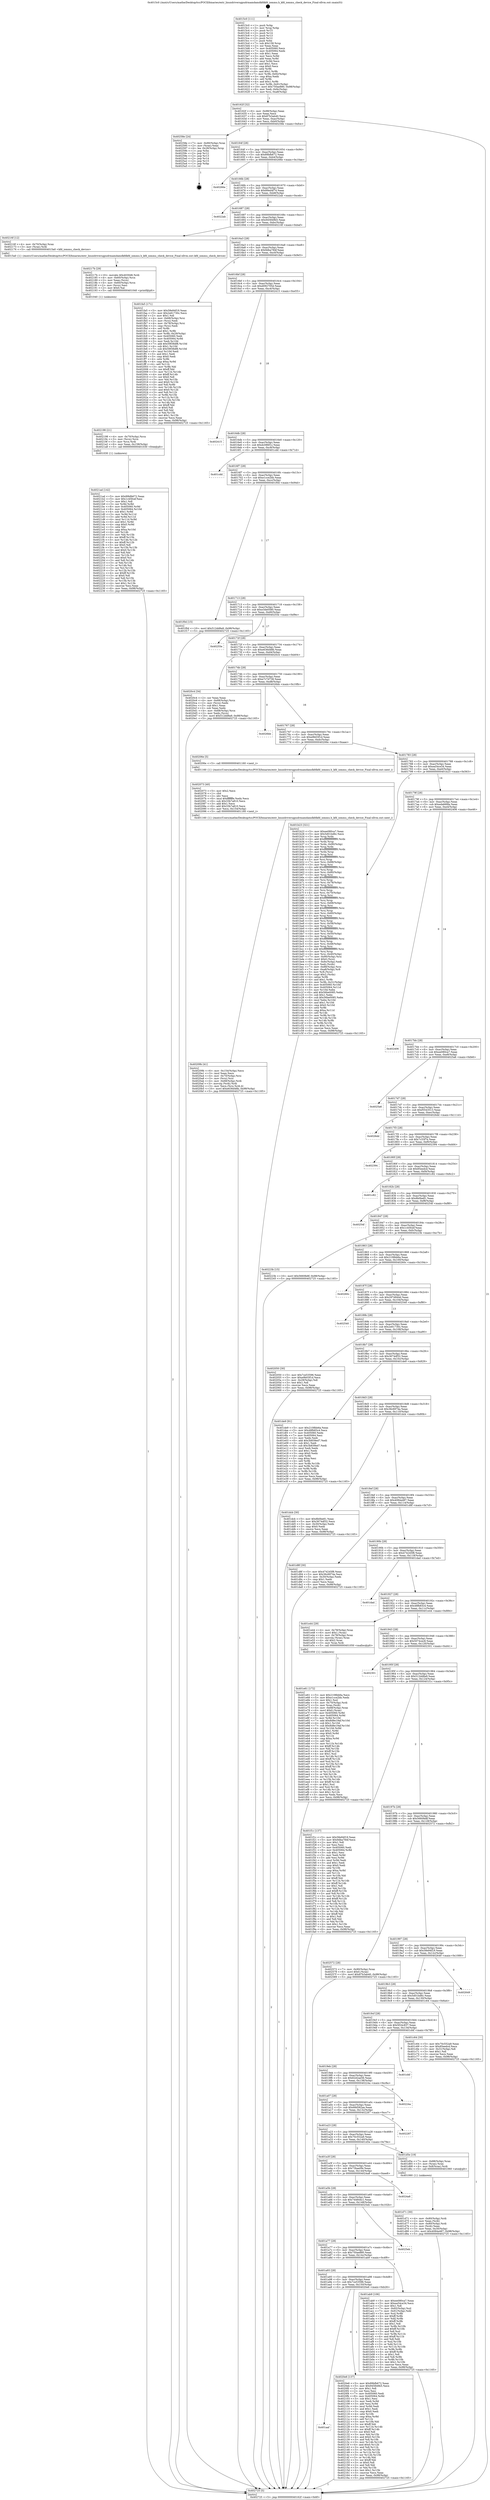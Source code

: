 digraph "0x4015c0" {
  label = "0x4015c0 (/mnt/c/Users/mathe/Desktop/tcc/POCII/binaries/extr_linuxdriversgpudrmamdamdkfdkfd_iommu.h_kfd_iommu_check_device_Final-ollvm.out::main(0))"
  labelloc = "t"
  node[shape=record]

  Entry [label="",width=0.3,height=0.3,shape=circle,fillcolor=black,style=filled]
  "0x40162f" [label="{
     0x40162f [32]\l
     | [instrs]\l
     &nbsp;&nbsp;0x40162f \<+6\>: mov -0x98(%rbp),%eax\l
     &nbsp;&nbsp;0x401635 \<+2\>: mov %eax,%ecx\l
     &nbsp;&nbsp;0x401637 \<+6\>: sub $0x87b3ab40,%ecx\l
     &nbsp;&nbsp;0x40163d \<+6\>: mov %eax,-0xac(%rbp)\l
     &nbsp;&nbsp;0x401643 \<+6\>: mov %ecx,-0xb0(%rbp)\l
     &nbsp;&nbsp;0x401649 \<+6\>: je 000000000040258e \<main+0xfce\>\l
  }"]
  "0x40258e" [label="{
     0x40258e [24]\l
     | [instrs]\l
     &nbsp;&nbsp;0x40258e \<+7\>: mov -0x90(%rbp),%rax\l
     &nbsp;&nbsp;0x402595 \<+2\>: mov (%rax),%eax\l
     &nbsp;&nbsp;0x402597 \<+4\>: lea -0x28(%rbp),%rsp\l
     &nbsp;&nbsp;0x40259b \<+1\>: pop %rbx\l
     &nbsp;&nbsp;0x40259c \<+2\>: pop %r12\l
     &nbsp;&nbsp;0x40259e \<+2\>: pop %r13\l
     &nbsp;&nbsp;0x4025a0 \<+2\>: pop %r14\l
     &nbsp;&nbsp;0x4025a2 \<+2\>: pop %r15\l
     &nbsp;&nbsp;0x4025a4 \<+1\>: pop %rbp\l
     &nbsp;&nbsp;0x4025a5 \<+1\>: ret\l
  }"]
  "0x40164f" [label="{
     0x40164f [28]\l
     | [instrs]\l
     &nbsp;&nbsp;0x40164f \<+5\>: jmp 0000000000401654 \<main+0x94\>\l
     &nbsp;&nbsp;0x401654 \<+6\>: mov -0xac(%rbp),%eax\l
     &nbsp;&nbsp;0x40165a \<+5\>: sub $0x89bfb672,%eax\l
     &nbsp;&nbsp;0x40165f \<+6\>: mov %eax,-0xb4(%rbp)\l
     &nbsp;&nbsp;0x401665 \<+6\>: je 000000000040266e \<main+0x10ae\>\l
  }"]
  Exit [label="",width=0.3,height=0.3,shape=circle,fillcolor=black,style=filled,peripheries=2]
  "0x40266e" [label="{
     0x40266e\l
  }", style=dashed]
  "0x40166b" [label="{
     0x40166b [28]\l
     | [instrs]\l
     &nbsp;&nbsp;0x40166b \<+5\>: jmp 0000000000401670 \<main+0xb0\>\l
     &nbsp;&nbsp;0x401670 \<+6\>: mov -0xac(%rbp),%eax\l
     &nbsp;&nbsp;0x401676 \<+5\>: sub $0x89ed4f74,%eax\l
     &nbsp;&nbsp;0x40167b \<+6\>: mov %eax,-0xb8(%rbp)\l
     &nbsp;&nbsp;0x401681 \<+6\>: je 00000000004022ab \<main+0xceb\>\l
  }"]
  "0x4021ad" [label="{
     0x4021ad [142]\l
     | [instrs]\l
     &nbsp;&nbsp;0x4021ad \<+5\>: mov $0x89bfb672,%eax\l
     &nbsp;&nbsp;0x4021b2 \<+5\>: mov $0x1c45fcef,%esi\l
     &nbsp;&nbsp;0x4021b7 \<+2\>: mov $0x1,%dl\l
     &nbsp;&nbsp;0x4021b9 \<+3\>: xor %r8d,%r8d\l
     &nbsp;&nbsp;0x4021bc \<+8\>: mov 0x405060,%r9d\l
     &nbsp;&nbsp;0x4021c4 \<+8\>: mov 0x405064,%r10d\l
     &nbsp;&nbsp;0x4021cc \<+4\>: sub $0x1,%r8d\l
     &nbsp;&nbsp;0x4021d0 \<+3\>: mov %r9d,%r11d\l
     &nbsp;&nbsp;0x4021d3 \<+3\>: add %r8d,%r11d\l
     &nbsp;&nbsp;0x4021d6 \<+4\>: imul %r11d,%r9d\l
     &nbsp;&nbsp;0x4021da \<+4\>: and $0x1,%r9d\l
     &nbsp;&nbsp;0x4021de \<+4\>: cmp $0x0,%r9d\l
     &nbsp;&nbsp;0x4021e2 \<+3\>: sete %bl\l
     &nbsp;&nbsp;0x4021e5 \<+4\>: cmp $0xa,%r10d\l
     &nbsp;&nbsp;0x4021e9 \<+4\>: setl %r14b\l
     &nbsp;&nbsp;0x4021ed \<+3\>: mov %bl,%r15b\l
     &nbsp;&nbsp;0x4021f0 \<+4\>: xor $0xff,%r15b\l
     &nbsp;&nbsp;0x4021f4 \<+3\>: mov %r14b,%r12b\l
     &nbsp;&nbsp;0x4021f7 \<+4\>: xor $0xff,%r12b\l
     &nbsp;&nbsp;0x4021fb \<+3\>: xor $0x0,%dl\l
     &nbsp;&nbsp;0x4021fe \<+3\>: mov %r15b,%r13b\l
     &nbsp;&nbsp;0x402201 \<+4\>: and $0x0,%r13b\l
     &nbsp;&nbsp;0x402205 \<+2\>: and %dl,%bl\l
     &nbsp;&nbsp;0x402207 \<+3\>: mov %r12b,%cl\l
     &nbsp;&nbsp;0x40220a \<+3\>: and $0x0,%cl\l
     &nbsp;&nbsp;0x40220d \<+3\>: and %dl,%r14b\l
     &nbsp;&nbsp;0x402210 \<+3\>: or %bl,%r13b\l
     &nbsp;&nbsp;0x402213 \<+3\>: or %r14b,%cl\l
     &nbsp;&nbsp;0x402216 \<+3\>: xor %cl,%r13b\l
     &nbsp;&nbsp;0x402219 \<+3\>: or %r12b,%r15b\l
     &nbsp;&nbsp;0x40221c \<+4\>: xor $0xff,%r15b\l
     &nbsp;&nbsp;0x402220 \<+3\>: or $0x0,%dl\l
     &nbsp;&nbsp;0x402223 \<+3\>: and %dl,%r15b\l
     &nbsp;&nbsp;0x402226 \<+3\>: or %r15b,%r13b\l
     &nbsp;&nbsp;0x402229 \<+4\>: test $0x1,%r13b\l
     &nbsp;&nbsp;0x40222d \<+3\>: cmovne %esi,%eax\l
     &nbsp;&nbsp;0x402230 \<+6\>: mov %eax,-0x98(%rbp)\l
     &nbsp;&nbsp;0x402236 \<+5\>: jmp 0000000000402725 \<main+0x1165\>\l
  }"]
  "0x4022ab" [label="{
     0x4022ab\l
  }", style=dashed]
  "0x401687" [label="{
     0x401687 [28]\l
     | [instrs]\l
     &nbsp;&nbsp;0x401687 \<+5\>: jmp 000000000040168c \<main+0xcc\>\l
     &nbsp;&nbsp;0x40168c \<+6\>: mov -0xac(%rbp),%eax\l
     &nbsp;&nbsp;0x401692 \<+5\>: sub $0x945849b5,%eax\l
     &nbsp;&nbsp;0x401697 \<+6\>: mov %eax,-0xbc(%rbp)\l
     &nbsp;&nbsp;0x40169d \<+6\>: je 000000000040216f \<main+0xbaf\>\l
  }"]
  "0x402198" [label="{
     0x402198 [21]\l
     | [instrs]\l
     &nbsp;&nbsp;0x402198 \<+4\>: mov -0x70(%rbp),%rcx\l
     &nbsp;&nbsp;0x40219c \<+3\>: mov (%rcx),%rcx\l
     &nbsp;&nbsp;0x40219f \<+3\>: mov %rcx,%rdi\l
     &nbsp;&nbsp;0x4021a2 \<+6\>: mov %eax,-0x158(%rbp)\l
     &nbsp;&nbsp;0x4021a8 \<+5\>: call 0000000000401030 \<free@plt\>\l
     | [calls]\l
     &nbsp;&nbsp;0x401030 \{1\} (unknown)\l
  }"]
  "0x40216f" [label="{
     0x40216f [12]\l
     | [instrs]\l
     &nbsp;&nbsp;0x40216f \<+4\>: mov -0x70(%rbp),%rax\l
     &nbsp;&nbsp;0x402173 \<+3\>: mov (%rax),%rdi\l
     &nbsp;&nbsp;0x402176 \<+5\>: call 00000000004015a0 \<kfd_iommu_check_device\>\l
     | [calls]\l
     &nbsp;&nbsp;0x4015a0 \{1\} (/mnt/c/Users/mathe/Desktop/tcc/POCII/binaries/extr_linuxdriversgpudrmamdamdkfdkfd_iommu.h_kfd_iommu_check_device_Final-ollvm.out::kfd_iommu_check_device)\l
  }"]
  "0x4016a3" [label="{
     0x4016a3 [28]\l
     | [instrs]\l
     &nbsp;&nbsp;0x4016a3 \<+5\>: jmp 00000000004016a8 \<main+0xe8\>\l
     &nbsp;&nbsp;0x4016a8 \<+6\>: mov -0xac(%rbp),%eax\l
     &nbsp;&nbsp;0x4016ae \<+5\>: sub $0x9dba784f,%eax\l
     &nbsp;&nbsp;0x4016b3 \<+6\>: mov %eax,-0xc0(%rbp)\l
     &nbsp;&nbsp;0x4016b9 \<+6\>: je 0000000000401fa5 \<main+0x9e5\>\l
  }"]
  "0x40217b" [label="{
     0x40217b [29]\l
     | [instrs]\l
     &nbsp;&nbsp;0x40217b \<+10\>: movabs $0x4030d6,%rdi\l
     &nbsp;&nbsp;0x402185 \<+4\>: mov -0x60(%rbp),%rcx\l
     &nbsp;&nbsp;0x402189 \<+2\>: mov %eax,(%rcx)\l
     &nbsp;&nbsp;0x40218b \<+4\>: mov -0x60(%rbp),%rcx\l
     &nbsp;&nbsp;0x40218f \<+2\>: mov (%rcx),%esi\l
     &nbsp;&nbsp;0x402191 \<+2\>: mov $0x0,%al\l
     &nbsp;&nbsp;0x402193 \<+5\>: call 0000000000401040 \<printf@plt\>\l
     | [calls]\l
     &nbsp;&nbsp;0x401040 \{1\} (unknown)\l
  }"]
  "0x401fa5" [label="{
     0x401fa5 [171]\l
     | [instrs]\l
     &nbsp;&nbsp;0x401fa5 \<+5\>: mov $0x58e94f19,%eax\l
     &nbsp;&nbsp;0x401faa \<+5\>: mov $0x2e61730c,%ecx\l
     &nbsp;&nbsp;0x401faf \<+2\>: mov $0x1,%dl\l
     &nbsp;&nbsp;0x401fb1 \<+4\>: mov -0x68(%rbp),%rsi\l
     &nbsp;&nbsp;0x401fb5 \<+2\>: mov (%rsi),%edi\l
     &nbsp;&nbsp;0x401fb7 \<+4\>: mov -0x78(%rbp),%rsi\l
     &nbsp;&nbsp;0x401fbb \<+2\>: cmp (%rsi),%edi\l
     &nbsp;&nbsp;0x401fbd \<+4\>: setl %r8b\l
     &nbsp;&nbsp;0x401fc1 \<+4\>: and $0x1,%r8b\l
     &nbsp;&nbsp;0x401fc5 \<+4\>: mov %r8b,-0x29(%rbp)\l
     &nbsp;&nbsp;0x401fc9 \<+7\>: mov 0x405060,%edi\l
     &nbsp;&nbsp;0x401fd0 \<+8\>: mov 0x405064,%r9d\l
     &nbsp;&nbsp;0x401fd8 \<+3\>: mov %edi,%r10d\l
     &nbsp;&nbsp;0x401fdb \<+7\>: add $0x59f38df8,%r10d\l
     &nbsp;&nbsp;0x401fe2 \<+4\>: sub $0x1,%r10d\l
     &nbsp;&nbsp;0x401fe6 \<+7\>: sub $0x59f38df8,%r10d\l
     &nbsp;&nbsp;0x401fed \<+4\>: imul %r10d,%edi\l
     &nbsp;&nbsp;0x401ff1 \<+3\>: and $0x1,%edi\l
     &nbsp;&nbsp;0x401ff4 \<+3\>: cmp $0x0,%edi\l
     &nbsp;&nbsp;0x401ff7 \<+4\>: sete %r8b\l
     &nbsp;&nbsp;0x401ffb \<+4\>: cmp $0xa,%r9d\l
     &nbsp;&nbsp;0x401fff \<+4\>: setl %r11b\l
     &nbsp;&nbsp;0x402003 \<+3\>: mov %r8b,%bl\l
     &nbsp;&nbsp;0x402006 \<+3\>: xor $0xff,%bl\l
     &nbsp;&nbsp;0x402009 \<+3\>: mov %r11b,%r14b\l
     &nbsp;&nbsp;0x40200c \<+4\>: xor $0xff,%r14b\l
     &nbsp;&nbsp;0x402010 \<+3\>: xor $0x0,%dl\l
     &nbsp;&nbsp;0x402013 \<+3\>: mov %bl,%r15b\l
     &nbsp;&nbsp;0x402016 \<+4\>: and $0x0,%r15b\l
     &nbsp;&nbsp;0x40201a \<+3\>: and %dl,%r8b\l
     &nbsp;&nbsp;0x40201d \<+3\>: mov %r14b,%r12b\l
     &nbsp;&nbsp;0x402020 \<+4\>: and $0x0,%r12b\l
     &nbsp;&nbsp;0x402024 \<+3\>: and %dl,%r11b\l
     &nbsp;&nbsp;0x402027 \<+3\>: or %r8b,%r15b\l
     &nbsp;&nbsp;0x40202a \<+3\>: or %r11b,%r12b\l
     &nbsp;&nbsp;0x40202d \<+3\>: xor %r12b,%r15b\l
     &nbsp;&nbsp;0x402030 \<+3\>: or %r14b,%bl\l
     &nbsp;&nbsp;0x402033 \<+3\>: xor $0xff,%bl\l
     &nbsp;&nbsp;0x402036 \<+3\>: or $0x0,%dl\l
     &nbsp;&nbsp;0x402039 \<+2\>: and %dl,%bl\l
     &nbsp;&nbsp;0x40203b \<+3\>: or %bl,%r15b\l
     &nbsp;&nbsp;0x40203e \<+4\>: test $0x1,%r15b\l
     &nbsp;&nbsp;0x402042 \<+3\>: cmovne %ecx,%eax\l
     &nbsp;&nbsp;0x402045 \<+6\>: mov %eax,-0x98(%rbp)\l
     &nbsp;&nbsp;0x40204b \<+5\>: jmp 0000000000402725 \<main+0x1165\>\l
  }"]
  "0x4016bf" [label="{
     0x4016bf [28]\l
     | [instrs]\l
     &nbsp;&nbsp;0x4016bf \<+5\>: jmp 00000000004016c4 \<main+0x104\>\l
     &nbsp;&nbsp;0x4016c4 \<+6\>: mov -0xac(%rbp),%eax\l
     &nbsp;&nbsp;0x4016ca \<+5\>: sub $0xd092705d,%eax\l
     &nbsp;&nbsp;0x4016cf \<+6\>: mov %eax,-0xc4(%rbp)\l
     &nbsp;&nbsp;0x4016d5 \<+6\>: je 0000000000402415 \<main+0xe55\>\l
  }"]
  "0x401aaf" [label="{
     0x401aaf\l
  }", style=dashed]
  "0x402415" [label="{
     0x402415\l
  }", style=dashed]
  "0x4016db" [label="{
     0x4016db [28]\l
     | [instrs]\l
     &nbsp;&nbsp;0x4016db \<+5\>: jmp 00000000004016e0 \<main+0x120\>\l
     &nbsp;&nbsp;0x4016e0 \<+6\>: mov -0xac(%rbp),%eax\l
     &nbsp;&nbsp;0x4016e6 \<+5\>: sub $0xdc086f1c,%eax\l
     &nbsp;&nbsp;0x4016eb \<+6\>: mov %eax,-0xc8(%rbp)\l
     &nbsp;&nbsp;0x4016f1 \<+6\>: je 0000000000401cdd \<main+0x71d\>\l
  }"]
  "0x4020e6" [label="{
     0x4020e6 [137]\l
     | [instrs]\l
     &nbsp;&nbsp;0x4020e6 \<+5\>: mov $0x89bfb672,%eax\l
     &nbsp;&nbsp;0x4020eb \<+5\>: mov $0x945849b5,%ecx\l
     &nbsp;&nbsp;0x4020f0 \<+2\>: mov $0x1,%dl\l
     &nbsp;&nbsp;0x4020f2 \<+2\>: xor %esi,%esi\l
     &nbsp;&nbsp;0x4020f4 \<+7\>: mov 0x405060,%edi\l
     &nbsp;&nbsp;0x4020fb \<+8\>: mov 0x405064,%r8d\l
     &nbsp;&nbsp;0x402103 \<+3\>: sub $0x1,%esi\l
     &nbsp;&nbsp;0x402106 \<+3\>: mov %edi,%r9d\l
     &nbsp;&nbsp;0x402109 \<+3\>: add %esi,%r9d\l
     &nbsp;&nbsp;0x40210c \<+4\>: imul %r9d,%edi\l
     &nbsp;&nbsp;0x402110 \<+3\>: and $0x1,%edi\l
     &nbsp;&nbsp;0x402113 \<+3\>: cmp $0x0,%edi\l
     &nbsp;&nbsp;0x402116 \<+4\>: sete %r10b\l
     &nbsp;&nbsp;0x40211a \<+4\>: cmp $0xa,%r8d\l
     &nbsp;&nbsp;0x40211e \<+4\>: setl %r11b\l
     &nbsp;&nbsp;0x402122 \<+3\>: mov %r10b,%bl\l
     &nbsp;&nbsp;0x402125 \<+3\>: xor $0xff,%bl\l
     &nbsp;&nbsp;0x402128 \<+3\>: mov %r11b,%r14b\l
     &nbsp;&nbsp;0x40212b \<+4\>: xor $0xff,%r14b\l
     &nbsp;&nbsp;0x40212f \<+3\>: xor $0x0,%dl\l
     &nbsp;&nbsp;0x402132 \<+3\>: mov %bl,%r15b\l
     &nbsp;&nbsp;0x402135 \<+4\>: and $0x0,%r15b\l
     &nbsp;&nbsp;0x402139 \<+3\>: and %dl,%r10b\l
     &nbsp;&nbsp;0x40213c \<+3\>: mov %r14b,%r12b\l
     &nbsp;&nbsp;0x40213f \<+4\>: and $0x0,%r12b\l
     &nbsp;&nbsp;0x402143 \<+3\>: and %dl,%r11b\l
     &nbsp;&nbsp;0x402146 \<+3\>: or %r10b,%r15b\l
     &nbsp;&nbsp;0x402149 \<+3\>: or %r11b,%r12b\l
     &nbsp;&nbsp;0x40214c \<+3\>: xor %r12b,%r15b\l
     &nbsp;&nbsp;0x40214f \<+3\>: or %r14b,%bl\l
     &nbsp;&nbsp;0x402152 \<+3\>: xor $0xff,%bl\l
     &nbsp;&nbsp;0x402155 \<+3\>: or $0x0,%dl\l
     &nbsp;&nbsp;0x402158 \<+2\>: and %dl,%bl\l
     &nbsp;&nbsp;0x40215a \<+3\>: or %bl,%r15b\l
     &nbsp;&nbsp;0x40215d \<+4\>: test $0x1,%r15b\l
     &nbsp;&nbsp;0x402161 \<+3\>: cmovne %ecx,%eax\l
     &nbsp;&nbsp;0x402164 \<+6\>: mov %eax,-0x98(%rbp)\l
     &nbsp;&nbsp;0x40216a \<+5\>: jmp 0000000000402725 \<main+0x1165\>\l
  }"]
  "0x401cdd" [label="{
     0x401cdd\l
  }", style=dashed]
  "0x4016f7" [label="{
     0x4016f7 [28]\l
     | [instrs]\l
     &nbsp;&nbsp;0x4016f7 \<+5\>: jmp 00000000004016fc \<main+0x13c\>\l
     &nbsp;&nbsp;0x4016fc \<+6\>: mov -0xac(%rbp),%eax\l
     &nbsp;&nbsp;0x401702 \<+5\>: sub $0xe1cce2bb,%eax\l
     &nbsp;&nbsp;0x401707 \<+6\>: mov %eax,-0xcc(%rbp)\l
     &nbsp;&nbsp;0x40170d \<+6\>: je 0000000000401f0d \<main+0x94d\>\l
  }"]
  "0x40209b" [label="{
     0x40209b [41]\l
     | [instrs]\l
     &nbsp;&nbsp;0x40209b \<+6\>: mov -0x154(%rbp),%ecx\l
     &nbsp;&nbsp;0x4020a1 \<+3\>: imul %eax,%ecx\l
     &nbsp;&nbsp;0x4020a4 \<+4\>: mov -0x70(%rbp),%rsi\l
     &nbsp;&nbsp;0x4020a8 \<+3\>: mov (%rsi),%rsi\l
     &nbsp;&nbsp;0x4020ab \<+4\>: mov -0x68(%rbp),%rdi\l
     &nbsp;&nbsp;0x4020af \<+3\>: movslq (%rdi),%rdi\l
     &nbsp;&nbsp;0x4020b2 \<+3\>: mov %ecx,(%rsi,%rdi,4)\l
     &nbsp;&nbsp;0x4020b5 \<+10\>: movl $0xe636d48b,-0x98(%rbp)\l
     &nbsp;&nbsp;0x4020bf \<+5\>: jmp 0000000000402725 \<main+0x1165\>\l
  }"]
  "0x401f0d" [label="{
     0x401f0d [15]\l
     | [instrs]\l
     &nbsp;&nbsp;0x401f0d \<+10\>: movl $0x512dd8a9,-0x98(%rbp)\l
     &nbsp;&nbsp;0x401f17 \<+5\>: jmp 0000000000402725 \<main+0x1165\>\l
  }"]
  "0x401713" [label="{
     0x401713 [28]\l
     | [instrs]\l
     &nbsp;&nbsp;0x401713 \<+5\>: jmp 0000000000401718 \<main+0x158\>\l
     &nbsp;&nbsp;0x401718 \<+6\>: mov -0xac(%rbp),%eax\l
     &nbsp;&nbsp;0x40171e \<+5\>: sub $0xe3de0580,%eax\l
     &nbsp;&nbsp;0x401723 \<+6\>: mov %eax,-0xd0(%rbp)\l
     &nbsp;&nbsp;0x401729 \<+6\>: je 000000000040255e \<main+0xf9e\>\l
  }"]
  "0x402073" [label="{
     0x402073 [40]\l
     | [instrs]\l
     &nbsp;&nbsp;0x402073 \<+5\>: mov $0x2,%ecx\l
     &nbsp;&nbsp;0x402078 \<+1\>: cltd\l
     &nbsp;&nbsp;0x402079 \<+2\>: idiv %ecx\l
     &nbsp;&nbsp;0x40207b \<+6\>: imul $0xfffffffe,%edx,%ecx\l
     &nbsp;&nbsp;0x402081 \<+6\>: sub $0x33b7a810,%ecx\l
     &nbsp;&nbsp;0x402087 \<+3\>: add $0x1,%ecx\l
     &nbsp;&nbsp;0x40208a \<+6\>: add $0x33b7a810,%ecx\l
     &nbsp;&nbsp;0x402090 \<+6\>: mov %ecx,-0x154(%rbp)\l
     &nbsp;&nbsp;0x402096 \<+5\>: call 0000000000401160 \<next_i\>\l
     | [calls]\l
     &nbsp;&nbsp;0x401160 \{1\} (/mnt/c/Users/mathe/Desktop/tcc/POCII/binaries/extr_linuxdriversgpudrmamdamdkfdkfd_iommu.h_kfd_iommu_check_device_Final-ollvm.out::next_i)\l
  }"]
  "0x40255e" [label="{
     0x40255e\l
  }", style=dashed]
  "0x40172f" [label="{
     0x40172f [28]\l
     | [instrs]\l
     &nbsp;&nbsp;0x40172f \<+5\>: jmp 0000000000401734 \<main+0x174\>\l
     &nbsp;&nbsp;0x401734 \<+6\>: mov -0xac(%rbp),%eax\l
     &nbsp;&nbsp;0x40173a \<+5\>: sub $0xe636d48b,%eax\l
     &nbsp;&nbsp;0x40173f \<+6\>: mov %eax,-0xd4(%rbp)\l
     &nbsp;&nbsp;0x401745 \<+6\>: je 00000000004020c4 \<main+0xb04\>\l
  }"]
  "0x401e61" [label="{
     0x401e61 [172]\l
     | [instrs]\l
     &nbsp;&nbsp;0x401e61 \<+5\>: mov $0x2108bb6a,%ecx\l
     &nbsp;&nbsp;0x401e66 \<+5\>: mov $0xe1cce2bb,%edx\l
     &nbsp;&nbsp;0x401e6b \<+3\>: mov $0x1,%sil\l
     &nbsp;&nbsp;0x401e6e \<+4\>: mov -0x70(%rbp),%rdi\l
     &nbsp;&nbsp;0x401e72 \<+3\>: mov %rax,(%rdi)\l
     &nbsp;&nbsp;0x401e75 \<+4\>: mov -0x68(%rbp),%rax\l
     &nbsp;&nbsp;0x401e79 \<+6\>: movl $0x0,(%rax)\l
     &nbsp;&nbsp;0x401e7f \<+8\>: mov 0x405060,%r8d\l
     &nbsp;&nbsp;0x401e87 \<+8\>: mov 0x405064,%r9d\l
     &nbsp;&nbsp;0x401e8f \<+3\>: mov %r8d,%r10d\l
     &nbsp;&nbsp;0x401e92 \<+7\>: add $0x8d8e19af,%r10d\l
     &nbsp;&nbsp;0x401e99 \<+4\>: sub $0x1,%r10d\l
     &nbsp;&nbsp;0x401e9d \<+7\>: sub $0x8d8e19af,%r10d\l
     &nbsp;&nbsp;0x401ea4 \<+4\>: imul %r10d,%r8d\l
     &nbsp;&nbsp;0x401ea8 \<+4\>: and $0x1,%r8d\l
     &nbsp;&nbsp;0x401eac \<+4\>: cmp $0x0,%r8d\l
     &nbsp;&nbsp;0x401eb0 \<+4\>: sete %r11b\l
     &nbsp;&nbsp;0x401eb4 \<+4\>: cmp $0xa,%r9d\l
     &nbsp;&nbsp;0x401eb8 \<+3\>: setl %bl\l
     &nbsp;&nbsp;0x401ebb \<+3\>: mov %r11b,%r14b\l
     &nbsp;&nbsp;0x401ebe \<+4\>: xor $0xff,%r14b\l
     &nbsp;&nbsp;0x401ec2 \<+3\>: mov %bl,%r15b\l
     &nbsp;&nbsp;0x401ec5 \<+4\>: xor $0xff,%r15b\l
     &nbsp;&nbsp;0x401ec9 \<+4\>: xor $0x1,%sil\l
     &nbsp;&nbsp;0x401ecd \<+3\>: mov %r14b,%r12b\l
     &nbsp;&nbsp;0x401ed0 \<+4\>: and $0xff,%r12b\l
     &nbsp;&nbsp;0x401ed4 \<+3\>: and %sil,%r11b\l
     &nbsp;&nbsp;0x401ed7 \<+3\>: mov %r15b,%r13b\l
     &nbsp;&nbsp;0x401eda \<+4\>: and $0xff,%r13b\l
     &nbsp;&nbsp;0x401ede \<+3\>: and %sil,%bl\l
     &nbsp;&nbsp;0x401ee1 \<+3\>: or %r11b,%r12b\l
     &nbsp;&nbsp;0x401ee4 \<+3\>: or %bl,%r13b\l
     &nbsp;&nbsp;0x401ee7 \<+3\>: xor %r13b,%r12b\l
     &nbsp;&nbsp;0x401eea \<+3\>: or %r15b,%r14b\l
     &nbsp;&nbsp;0x401eed \<+4\>: xor $0xff,%r14b\l
     &nbsp;&nbsp;0x401ef1 \<+4\>: or $0x1,%sil\l
     &nbsp;&nbsp;0x401ef5 \<+3\>: and %sil,%r14b\l
     &nbsp;&nbsp;0x401ef8 \<+3\>: or %r14b,%r12b\l
     &nbsp;&nbsp;0x401efb \<+4\>: test $0x1,%r12b\l
     &nbsp;&nbsp;0x401eff \<+3\>: cmovne %edx,%ecx\l
     &nbsp;&nbsp;0x401f02 \<+6\>: mov %ecx,-0x98(%rbp)\l
     &nbsp;&nbsp;0x401f08 \<+5\>: jmp 0000000000402725 \<main+0x1165\>\l
  }"]
  "0x4020c4" [label="{
     0x4020c4 [34]\l
     | [instrs]\l
     &nbsp;&nbsp;0x4020c4 \<+2\>: xor %eax,%eax\l
     &nbsp;&nbsp;0x4020c6 \<+4\>: mov -0x68(%rbp),%rcx\l
     &nbsp;&nbsp;0x4020ca \<+2\>: mov (%rcx),%edx\l
     &nbsp;&nbsp;0x4020cc \<+3\>: sub $0x1,%eax\l
     &nbsp;&nbsp;0x4020cf \<+2\>: sub %eax,%edx\l
     &nbsp;&nbsp;0x4020d1 \<+4\>: mov -0x68(%rbp),%rcx\l
     &nbsp;&nbsp;0x4020d5 \<+2\>: mov %edx,(%rcx)\l
     &nbsp;&nbsp;0x4020d7 \<+10\>: movl $0x512dd8a9,-0x98(%rbp)\l
     &nbsp;&nbsp;0x4020e1 \<+5\>: jmp 0000000000402725 \<main+0x1165\>\l
  }"]
  "0x40174b" [label="{
     0x40174b [28]\l
     | [instrs]\l
     &nbsp;&nbsp;0x40174b \<+5\>: jmp 0000000000401750 \<main+0x190\>\l
     &nbsp;&nbsp;0x401750 \<+6\>: mov -0xac(%rbp),%eax\l
     &nbsp;&nbsp;0x401756 \<+5\>: sub $0xe7c7d738,%eax\l
     &nbsp;&nbsp;0x40175b \<+6\>: mov %eax,-0xd8(%rbp)\l
     &nbsp;&nbsp;0x401761 \<+6\>: je 00000000004026bb \<main+0x10fb\>\l
  }"]
  "0x401d71" [label="{
     0x401d71 [30]\l
     | [instrs]\l
     &nbsp;&nbsp;0x401d71 \<+4\>: mov -0x80(%rbp),%rdi\l
     &nbsp;&nbsp;0x401d75 \<+2\>: mov %eax,(%rdi)\l
     &nbsp;&nbsp;0x401d77 \<+4\>: mov -0x80(%rbp),%rdi\l
     &nbsp;&nbsp;0x401d7b \<+2\>: mov (%rdi),%eax\l
     &nbsp;&nbsp;0x401d7d \<+3\>: mov %eax,-0x30(%rbp)\l
     &nbsp;&nbsp;0x401d80 \<+10\>: movl $0x4084a487,-0x98(%rbp)\l
     &nbsp;&nbsp;0x401d8a \<+5\>: jmp 0000000000402725 \<main+0x1165\>\l
  }"]
  "0x4026bb" [label="{
     0x4026bb\l
  }", style=dashed]
  "0x401767" [label="{
     0x401767 [28]\l
     | [instrs]\l
     &nbsp;&nbsp;0x401767 \<+5\>: jmp 000000000040176c \<main+0x1ac\>\l
     &nbsp;&nbsp;0x40176c \<+6\>: mov -0xac(%rbp),%eax\l
     &nbsp;&nbsp;0x401772 \<+5\>: sub $0xe9b03f1d,%eax\l
     &nbsp;&nbsp;0x401777 \<+6\>: mov %eax,-0xdc(%rbp)\l
     &nbsp;&nbsp;0x40177d \<+6\>: je 000000000040206e \<main+0xaae\>\l
  }"]
  "0x4015c0" [label="{
     0x4015c0 [111]\l
     | [instrs]\l
     &nbsp;&nbsp;0x4015c0 \<+1\>: push %rbp\l
     &nbsp;&nbsp;0x4015c1 \<+3\>: mov %rsp,%rbp\l
     &nbsp;&nbsp;0x4015c4 \<+2\>: push %r15\l
     &nbsp;&nbsp;0x4015c6 \<+2\>: push %r14\l
     &nbsp;&nbsp;0x4015c8 \<+2\>: push %r13\l
     &nbsp;&nbsp;0x4015ca \<+2\>: push %r12\l
     &nbsp;&nbsp;0x4015cc \<+1\>: push %rbx\l
     &nbsp;&nbsp;0x4015cd \<+7\>: sub $0x158,%rsp\l
     &nbsp;&nbsp;0x4015d4 \<+2\>: xor %eax,%eax\l
     &nbsp;&nbsp;0x4015d6 \<+7\>: mov 0x405060,%ecx\l
     &nbsp;&nbsp;0x4015dd \<+7\>: mov 0x405064,%edx\l
     &nbsp;&nbsp;0x4015e4 \<+3\>: sub $0x1,%eax\l
     &nbsp;&nbsp;0x4015e7 \<+3\>: mov %ecx,%r8d\l
     &nbsp;&nbsp;0x4015ea \<+3\>: add %eax,%r8d\l
     &nbsp;&nbsp;0x4015ed \<+4\>: imul %r8d,%ecx\l
     &nbsp;&nbsp;0x4015f1 \<+3\>: and $0x1,%ecx\l
     &nbsp;&nbsp;0x4015f4 \<+3\>: cmp $0x0,%ecx\l
     &nbsp;&nbsp;0x4015f7 \<+4\>: sete %r9b\l
     &nbsp;&nbsp;0x4015fb \<+4\>: and $0x1,%r9b\l
     &nbsp;&nbsp;0x4015ff \<+7\>: mov %r9b,-0x92(%rbp)\l
     &nbsp;&nbsp;0x401606 \<+3\>: cmp $0xa,%edx\l
     &nbsp;&nbsp;0x401609 \<+4\>: setl %r9b\l
     &nbsp;&nbsp;0x40160d \<+4\>: and $0x1,%r9b\l
     &nbsp;&nbsp;0x401611 \<+7\>: mov %r9b,-0x91(%rbp)\l
     &nbsp;&nbsp;0x401618 \<+10\>: movl $0x750ae880,-0x98(%rbp)\l
     &nbsp;&nbsp;0x401622 \<+6\>: mov %edi,-0x9c(%rbp)\l
     &nbsp;&nbsp;0x401628 \<+7\>: mov %rsi,-0xa8(%rbp)\l
  }"]
  "0x40206e" [label="{
     0x40206e [5]\l
     | [instrs]\l
     &nbsp;&nbsp;0x40206e \<+5\>: call 0000000000401160 \<next_i\>\l
     | [calls]\l
     &nbsp;&nbsp;0x401160 \{1\} (/mnt/c/Users/mathe/Desktop/tcc/POCII/binaries/extr_linuxdriversgpudrmamdamdkfdkfd_iommu.h_kfd_iommu_check_device_Final-ollvm.out::next_i)\l
  }"]
  "0x401783" [label="{
     0x401783 [28]\l
     | [instrs]\l
     &nbsp;&nbsp;0x401783 \<+5\>: jmp 0000000000401788 \<main+0x1c8\>\l
     &nbsp;&nbsp;0x401788 \<+6\>: mov -0xac(%rbp),%eax\l
     &nbsp;&nbsp;0x40178e \<+5\>: sub $0xea54ce34,%eax\l
     &nbsp;&nbsp;0x401793 \<+6\>: mov %eax,-0xe0(%rbp)\l
     &nbsp;&nbsp;0x401799 \<+6\>: je 0000000000401b23 \<main+0x563\>\l
  }"]
  "0x402725" [label="{
     0x402725 [5]\l
     | [instrs]\l
     &nbsp;&nbsp;0x402725 \<+5\>: jmp 000000000040162f \<main+0x6f\>\l
  }"]
  "0x401b23" [label="{
     0x401b23 [321]\l
     | [instrs]\l
     &nbsp;&nbsp;0x401b23 \<+5\>: mov $0xee080ca7,%eax\l
     &nbsp;&nbsp;0x401b28 \<+5\>: mov $0x5d01bd6c,%ecx\l
     &nbsp;&nbsp;0x401b2d \<+3\>: mov %rsp,%rdx\l
     &nbsp;&nbsp;0x401b30 \<+4\>: add $0xfffffffffffffff0,%rdx\l
     &nbsp;&nbsp;0x401b34 \<+3\>: mov %rdx,%rsp\l
     &nbsp;&nbsp;0x401b37 \<+7\>: mov %rdx,-0x90(%rbp)\l
     &nbsp;&nbsp;0x401b3e \<+3\>: mov %rsp,%rdx\l
     &nbsp;&nbsp;0x401b41 \<+4\>: add $0xfffffffffffffff0,%rdx\l
     &nbsp;&nbsp;0x401b45 \<+3\>: mov %rdx,%rsp\l
     &nbsp;&nbsp;0x401b48 \<+3\>: mov %rsp,%rsi\l
     &nbsp;&nbsp;0x401b4b \<+4\>: add $0xfffffffffffffff0,%rsi\l
     &nbsp;&nbsp;0x401b4f \<+3\>: mov %rsi,%rsp\l
     &nbsp;&nbsp;0x401b52 \<+7\>: mov %rsi,-0x88(%rbp)\l
     &nbsp;&nbsp;0x401b59 \<+3\>: mov %rsp,%rsi\l
     &nbsp;&nbsp;0x401b5c \<+4\>: add $0xfffffffffffffff0,%rsi\l
     &nbsp;&nbsp;0x401b60 \<+3\>: mov %rsi,%rsp\l
     &nbsp;&nbsp;0x401b63 \<+4\>: mov %rsi,-0x80(%rbp)\l
     &nbsp;&nbsp;0x401b67 \<+3\>: mov %rsp,%rsi\l
     &nbsp;&nbsp;0x401b6a \<+4\>: add $0xfffffffffffffff0,%rsi\l
     &nbsp;&nbsp;0x401b6e \<+3\>: mov %rsi,%rsp\l
     &nbsp;&nbsp;0x401b71 \<+4\>: mov %rsi,-0x78(%rbp)\l
     &nbsp;&nbsp;0x401b75 \<+3\>: mov %rsp,%rsi\l
     &nbsp;&nbsp;0x401b78 \<+4\>: add $0xfffffffffffffff0,%rsi\l
     &nbsp;&nbsp;0x401b7c \<+3\>: mov %rsi,%rsp\l
     &nbsp;&nbsp;0x401b7f \<+4\>: mov %rsi,-0x70(%rbp)\l
     &nbsp;&nbsp;0x401b83 \<+3\>: mov %rsp,%rsi\l
     &nbsp;&nbsp;0x401b86 \<+4\>: add $0xfffffffffffffff0,%rsi\l
     &nbsp;&nbsp;0x401b8a \<+3\>: mov %rsi,%rsp\l
     &nbsp;&nbsp;0x401b8d \<+4\>: mov %rsi,-0x68(%rbp)\l
     &nbsp;&nbsp;0x401b91 \<+3\>: mov %rsp,%rsi\l
     &nbsp;&nbsp;0x401b94 \<+4\>: add $0xfffffffffffffff0,%rsi\l
     &nbsp;&nbsp;0x401b98 \<+3\>: mov %rsi,%rsp\l
     &nbsp;&nbsp;0x401b9b \<+4\>: mov %rsi,-0x60(%rbp)\l
     &nbsp;&nbsp;0x401b9f \<+3\>: mov %rsp,%rsi\l
     &nbsp;&nbsp;0x401ba2 \<+4\>: add $0xfffffffffffffff0,%rsi\l
     &nbsp;&nbsp;0x401ba6 \<+3\>: mov %rsi,%rsp\l
     &nbsp;&nbsp;0x401ba9 \<+4\>: mov %rsi,-0x58(%rbp)\l
     &nbsp;&nbsp;0x401bad \<+3\>: mov %rsp,%rsi\l
     &nbsp;&nbsp;0x401bb0 \<+4\>: add $0xfffffffffffffff0,%rsi\l
     &nbsp;&nbsp;0x401bb4 \<+3\>: mov %rsi,%rsp\l
     &nbsp;&nbsp;0x401bb7 \<+4\>: mov %rsi,-0x50(%rbp)\l
     &nbsp;&nbsp;0x401bbb \<+3\>: mov %rsp,%rsi\l
     &nbsp;&nbsp;0x401bbe \<+4\>: add $0xfffffffffffffff0,%rsi\l
     &nbsp;&nbsp;0x401bc2 \<+3\>: mov %rsi,%rsp\l
     &nbsp;&nbsp;0x401bc5 \<+4\>: mov %rsi,-0x48(%rbp)\l
     &nbsp;&nbsp;0x401bc9 \<+3\>: mov %rsp,%rsi\l
     &nbsp;&nbsp;0x401bcc \<+4\>: add $0xfffffffffffffff0,%rsi\l
     &nbsp;&nbsp;0x401bd0 \<+3\>: mov %rsi,%rsp\l
     &nbsp;&nbsp;0x401bd3 \<+4\>: mov %rsi,-0x40(%rbp)\l
     &nbsp;&nbsp;0x401bd7 \<+7\>: mov -0x90(%rbp),%rsi\l
     &nbsp;&nbsp;0x401bde \<+6\>: movl $0x0,(%rsi)\l
     &nbsp;&nbsp;0x401be4 \<+6\>: mov -0x9c(%rbp),%edi\l
     &nbsp;&nbsp;0x401bea \<+2\>: mov %edi,(%rdx)\l
     &nbsp;&nbsp;0x401bec \<+7\>: mov -0x88(%rbp),%rsi\l
     &nbsp;&nbsp;0x401bf3 \<+7\>: mov -0xa8(%rbp),%r8\l
     &nbsp;&nbsp;0x401bfa \<+3\>: mov %r8,(%rsi)\l
     &nbsp;&nbsp;0x401bfd \<+3\>: cmpl $0x2,(%rdx)\l
     &nbsp;&nbsp;0x401c00 \<+4\>: setne %r9b\l
     &nbsp;&nbsp;0x401c04 \<+4\>: and $0x1,%r9b\l
     &nbsp;&nbsp;0x401c08 \<+4\>: mov %r9b,-0x31(%rbp)\l
     &nbsp;&nbsp;0x401c0c \<+8\>: mov 0x405060,%r10d\l
     &nbsp;&nbsp;0x401c14 \<+8\>: mov 0x405064,%r11d\l
     &nbsp;&nbsp;0x401c1c \<+3\>: mov %r10d,%ebx\l
     &nbsp;&nbsp;0x401c1f \<+6\>: add $0x56be0085,%ebx\l
     &nbsp;&nbsp;0x401c25 \<+3\>: sub $0x1,%ebx\l
     &nbsp;&nbsp;0x401c28 \<+6\>: sub $0x56be0085,%ebx\l
     &nbsp;&nbsp;0x401c2e \<+4\>: imul %ebx,%r10d\l
     &nbsp;&nbsp;0x401c32 \<+4\>: and $0x1,%r10d\l
     &nbsp;&nbsp;0x401c36 \<+4\>: cmp $0x0,%r10d\l
     &nbsp;&nbsp;0x401c3a \<+4\>: sete %r9b\l
     &nbsp;&nbsp;0x401c3e \<+4\>: cmp $0xa,%r11d\l
     &nbsp;&nbsp;0x401c42 \<+4\>: setl %r14b\l
     &nbsp;&nbsp;0x401c46 \<+3\>: mov %r9b,%r15b\l
     &nbsp;&nbsp;0x401c49 \<+3\>: and %r14b,%r15b\l
     &nbsp;&nbsp;0x401c4c \<+3\>: xor %r14b,%r9b\l
     &nbsp;&nbsp;0x401c4f \<+3\>: or %r9b,%r15b\l
     &nbsp;&nbsp;0x401c52 \<+4\>: test $0x1,%r15b\l
     &nbsp;&nbsp;0x401c56 \<+3\>: cmovne %ecx,%eax\l
     &nbsp;&nbsp;0x401c59 \<+6\>: mov %eax,-0x98(%rbp)\l
     &nbsp;&nbsp;0x401c5f \<+5\>: jmp 0000000000402725 \<main+0x1165\>\l
  }"]
  "0x40179f" [label="{
     0x40179f [28]\l
     | [instrs]\l
     &nbsp;&nbsp;0x40179f \<+5\>: jmp 00000000004017a4 \<main+0x1e4\>\l
     &nbsp;&nbsp;0x4017a4 \<+6\>: mov -0xac(%rbp),%eax\l
     &nbsp;&nbsp;0x4017aa \<+5\>: sub $0xeda66fda,%eax\l
     &nbsp;&nbsp;0x4017af \<+6\>: mov %eax,-0xe4(%rbp)\l
     &nbsp;&nbsp;0x4017b5 \<+6\>: je 0000000000402406 \<main+0xe46\>\l
  }"]
  "0x401a93" [label="{
     0x401a93 [28]\l
     | [instrs]\l
     &nbsp;&nbsp;0x401a93 \<+5\>: jmp 0000000000401a98 \<main+0x4d8\>\l
     &nbsp;&nbsp;0x401a98 \<+6\>: mov -0xac(%rbp),%eax\l
     &nbsp;&nbsp;0x401a9e \<+5\>: sub $0x7ce53596,%eax\l
     &nbsp;&nbsp;0x401aa3 \<+6\>: mov %eax,-0x150(%rbp)\l
     &nbsp;&nbsp;0x401aa9 \<+6\>: je 00000000004020e6 \<main+0xb26\>\l
  }"]
  "0x402406" [label="{
     0x402406\l
  }", style=dashed]
  "0x4017bb" [label="{
     0x4017bb [28]\l
     | [instrs]\l
     &nbsp;&nbsp;0x4017bb \<+5\>: jmp 00000000004017c0 \<main+0x200\>\l
     &nbsp;&nbsp;0x4017c0 \<+6\>: mov -0xac(%rbp),%eax\l
     &nbsp;&nbsp;0x4017c6 \<+5\>: sub $0xee080ca7,%eax\l
     &nbsp;&nbsp;0x4017cb \<+6\>: mov %eax,-0xe8(%rbp)\l
     &nbsp;&nbsp;0x4017d1 \<+6\>: je 00000000004025a6 \<main+0xfe6\>\l
  }"]
  "0x401ab9" [label="{
     0x401ab9 [106]\l
     | [instrs]\l
     &nbsp;&nbsp;0x401ab9 \<+5\>: mov $0xee080ca7,%eax\l
     &nbsp;&nbsp;0x401abe \<+5\>: mov $0xea54ce34,%ecx\l
     &nbsp;&nbsp;0x401ac3 \<+2\>: mov $0x1,%dl\l
     &nbsp;&nbsp;0x401ac5 \<+7\>: mov -0x92(%rbp),%sil\l
     &nbsp;&nbsp;0x401acc \<+7\>: mov -0x91(%rbp),%dil\l
     &nbsp;&nbsp;0x401ad3 \<+3\>: mov %sil,%r8b\l
     &nbsp;&nbsp;0x401ad6 \<+4\>: xor $0xff,%r8b\l
     &nbsp;&nbsp;0x401ada \<+3\>: mov %dil,%r9b\l
     &nbsp;&nbsp;0x401add \<+4\>: xor $0xff,%r9b\l
     &nbsp;&nbsp;0x401ae1 \<+3\>: xor $0x1,%dl\l
     &nbsp;&nbsp;0x401ae4 \<+3\>: mov %r8b,%r10b\l
     &nbsp;&nbsp;0x401ae7 \<+4\>: and $0xff,%r10b\l
     &nbsp;&nbsp;0x401aeb \<+3\>: and %dl,%sil\l
     &nbsp;&nbsp;0x401aee \<+3\>: mov %r9b,%r11b\l
     &nbsp;&nbsp;0x401af1 \<+4\>: and $0xff,%r11b\l
     &nbsp;&nbsp;0x401af5 \<+3\>: and %dl,%dil\l
     &nbsp;&nbsp;0x401af8 \<+3\>: or %sil,%r10b\l
     &nbsp;&nbsp;0x401afb \<+3\>: or %dil,%r11b\l
     &nbsp;&nbsp;0x401afe \<+3\>: xor %r11b,%r10b\l
     &nbsp;&nbsp;0x401b01 \<+3\>: or %r9b,%r8b\l
     &nbsp;&nbsp;0x401b04 \<+4\>: xor $0xff,%r8b\l
     &nbsp;&nbsp;0x401b08 \<+3\>: or $0x1,%dl\l
     &nbsp;&nbsp;0x401b0b \<+3\>: and %dl,%r8b\l
     &nbsp;&nbsp;0x401b0e \<+3\>: or %r8b,%r10b\l
     &nbsp;&nbsp;0x401b11 \<+4\>: test $0x1,%r10b\l
     &nbsp;&nbsp;0x401b15 \<+3\>: cmovne %ecx,%eax\l
     &nbsp;&nbsp;0x401b18 \<+6\>: mov %eax,-0x98(%rbp)\l
     &nbsp;&nbsp;0x401b1e \<+5\>: jmp 0000000000402725 \<main+0x1165\>\l
  }"]
  "0x4025a6" [label="{
     0x4025a6\l
  }", style=dashed]
  "0x4017d7" [label="{
     0x4017d7 [28]\l
     | [instrs]\l
     &nbsp;&nbsp;0x4017d7 \<+5\>: jmp 00000000004017dc \<main+0x21c\>\l
     &nbsp;&nbsp;0x4017dc \<+6\>: mov -0xac(%rbp),%eax\l
     &nbsp;&nbsp;0x4017e2 \<+5\>: sub $0xf5543513,%eax\l
     &nbsp;&nbsp;0x4017e7 \<+6\>: mov %eax,-0xec(%rbp)\l
     &nbsp;&nbsp;0x4017ed \<+6\>: je 00000000004026dd \<main+0x111d\>\l
  }"]
  "0x401a77" [label="{
     0x401a77 [28]\l
     | [instrs]\l
     &nbsp;&nbsp;0x401a77 \<+5\>: jmp 0000000000401a7c \<main+0x4bc\>\l
     &nbsp;&nbsp;0x401a7c \<+6\>: mov -0xac(%rbp),%eax\l
     &nbsp;&nbsp;0x401a82 \<+5\>: sub $0x750ae880,%eax\l
     &nbsp;&nbsp;0x401a87 \<+6\>: mov %eax,-0x14c(%rbp)\l
     &nbsp;&nbsp;0x401a8d \<+6\>: je 0000000000401ab9 \<main+0x4f9\>\l
  }"]
  "0x4026dd" [label="{
     0x4026dd\l
  }", style=dashed]
  "0x4017f3" [label="{
     0x4017f3 [28]\l
     | [instrs]\l
     &nbsp;&nbsp;0x4017f3 \<+5\>: jmp 00000000004017f8 \<main+0x238\>\l
     &nbsp;&nbsp;0x4017f8 \<+6\>: mov -0xac(%rbp),%eax\l
     &nbsp;&nbsp;0x4017fe \<+5\>: sub $0x7c33f7e,%eax\l
     &nbsp;&nbsp;0x401803 \<+6\>: mov %eax,-0xf0(%rbp)\l
     &nbsp;&nbsp;0x401809 \<+6\>: je 0000000000402394 \<main+0xdd4\>\l
  }"]
  "0x4025eb" [label="{
     0x4025eb\l
  }", style=dashed]
  "0x402394" [label="{
     0x402394\l
  }", style=dashed]
  "0x40180f" [label="{
     0x40180f [28]\l
     | [instrs]\l
     &nbsp;&nbsp;0x40180f \<+5\>: jmp 0000000000401814 \<main+0x254\>\l
     &nbsp;&nbsp;0x401814 \<+6\>: mov -0xac(%rbp),%eax\l
     &nbsp;&nbsp;0x40181a \<+5\>: sub $0x85eedcd,%eax\l
     &nbsp;&nbsp;0x40181f \<+6\>: mov %eax,-0xf4(%rbp)\l
     &nbsp;&nbsp;0x401825 \<+6\>: je 0000000000401c82 \<main+0x6c2\>\l
  }"]
  "0x401a5b" [label="{
     0x401a5b [28]\l
     | [instrs]\l
     &nbsp;&nbsp;0x401a5b \<+5\>: jmp 0000000000401a60 \<main+0x4a0\>\l
     &nbsp;&nbsp;0x401a60 \<+6\>: mov -0xac(%rbp),%eax\l
     &nbsp;&nbsp;0x401a66 \<+5\>: sub $0x744844c1,%eax\l
     &nbsp;&nbsp;0x401a6b \<+6\>: mov %eax,-0x148(%rbp)\l
     &nbsp;&nbsp;0x401a71 \<+6\>: je 00000000004025eb \<main+0x102b\>\l
  }"]
  "0x401c82" [label="{
     0x401c82\l
  }", style=dashed]
  "0x40182b" [label="{
     0x40182b [28]\l
     | [instrs]\l
     &nbsp;&nbsp;0x40182b \<+5\>: jmp 0000000000401830 \<main+0x270\>\l
     &nbsp;&nbsp;0x401830 \<+6\>: mov -0xac(%rbp),%eax\l
     &nbsp;&nbsp;0x401836 \<+5\>: sub $0x8b0be81,%eax\l
     &nbsp;&nbsp;0x40183b \<+6\>: mov %eax,-0xf8(%rbp)\l
     &nbsp;&nbsp;0x401841 \<+6\>: je 000000000040254f \<main+0xf8f\>\l
  }"]
  "0x4024a8" [label="{
     0x4024a8\l
  }", style=dashed]
  "0x40254f" [label="{
     0x40254f\l
  }", style=dashed]
  "0x401847" [label="{
     0x401847 [28]\l
     | [instrs]\l
     &nbsp;&nbsp;0x401847 \<+5\>: jmp 000000000040184c \<main+0x28c\>\l
     &nbsp;&nbsp;0x40184c \<+6\>: mov -0xac(%rbp),%eax\l
     &nbsp;&nbsp;0x401852 \<+5\>: sub $0x1c45fcef,%eax\l
     &nbsp;&nbsp;0x401857 \<+6\>: mov %eax,-0xfc(%rbp)\l
     &nbsp;&nbsp;0x40185d \<+6\>: je 000000000040223b \<main+0xc7b\>\l
  }"]
  "0x401a3f" [label="{
     0x401a3f [28]\l
     | [instrs]\l
     &nbsp;&nbsp;0x401a3f \<+5\>: jmp 0000000000401a44 \<main+0x484\>\l
     &nbsp;&nbsp;0x401a44 \<+6\>: mov -0xac(%rbp),%eax\l
     &nbsp;&nbsp;0x401a4a \<+5\>: sub $0x73bae0fe,%eax\l
     &nbsp;&nbsp;0x401a4f \<+6\>: mov %eax,-0x144(%rbp)\l
     &nbsp;&nbsp;0x401a55 \<+6\>: je 00000000004024a8 \<main+0xee8\>\l
  }"]
  "0x40223b" [label="{
     0x40223b [15]\l
     | [instrs]\l
     &nbsp;&nbsp;0x40223b \<+10\>: movl $0x5660fe8f,-0x98(%rbp)\l
     &nbsp;&nbsp;0x402245 \<+5\>: jmp 0000000000402725 \<main+0x1165\>\l
  }"]
  "0x401863" [label="{
     0x401863 [28]\l
     | [instrs]\l
     &nbsp;&nbsp;0x401863 \<+5\>: jmp 0000000000401868 \<main+0x2a8\>\l
     &nbsp;&nbsp;0x401868 \<+6\>: mov -0xac(%rbp),%eax\l
     &nbsp;&nbsp;0x40186e \<+5\>: sub $0x2108bb6a,%eax\l
     &nbsp;&nbsp;0x401873 \<+6\>: mov %eax,-0x100(%rbp)\l
     &nbsp;&nbsp;0x401879 \<+6\>: je 000000000040260c \<main+0x104c\>\l
  }"]
  "0x401d5e" [label="{
     0x401d5e [19]\l
     | [instrs]\l
     &nbsp;&nbsp;0x401d5e \<+7\>: mov -0x88(%rbp),%rax\l
     &nbsp;&nbsp;0x401d65 \<+3\>: mov (%rax),%rax\l
     &nbsp;&nbsp;0x401d68 \<+4\>: mov 0x8(%rax),%rdi\l
     &nbsp;&nbsp;0x401d6c \<+5\>: call 0000000000401060 \<atoi@plt\>\l
     | [calls]\l
     &nbsp;&nbsp;0x401060 \{1\} (unknown)\l
  }"]
  "0x40260c" [label="{
     0x40260c\l
  }", style=dashed]
  "0x40187f" [label="{
     0x40187f [28]\l
     | [instrs]\l
     &nbsp;&nbsp;0x40187f \<+5\>: jmp 0000000000401884 \<main+0x2c4\>\l
     &nbsp;&nbsp;0x401884 \<+6\>: mov -0xac(%rbp),%eax\l
     &nbsp;&nbsp;0x40188a \<+5\>: sub $0x297d944d,%eax\l
     &nbsp;&nbsp;0x40188f \<+6\>: mov %eax,-0x104(%rbp)\l
     &nbsp;&nbsp;0x401895 \<+6\>: je 0000000000402540 \<main+0xf80\>\l
  }"]
  "0x401a23" [label="{
     0x401a23 [28]\l
     | [instrs]\l
     &nbsp;&nbsp;0x401a23 \<+5\>: jmp 0000000000401a28 \<main+0x468\>\l
     &nbsp;&nbsp;0x401a28 \<+6\>: mov -0xac(%rbp),%eax\l
     &nbsp;&nbsp;0x401a2e \<+5\>: sub $0x70c552a9,%eax\l
     &nbsp;&nbsp;0x401a33 \<+6\>: mov %eax,-0x140(%rbp)\l
     &nbsp;&nbsp;0x401a39 \<+6\>: je 0000000000401d5e \<main+0x79e\>\l
  }"]
  "0x402540" [label="{
     0x402540\l
  }", style=dashed]
  "0x40189b" [label="{
     0x40189b [28]\l
     | [instrs]\l
     &nbsp;&nbsp;0x40189b \<+5\>: jmp 00000000004018a0 \<main+0x2e0\>\l
     &nbsp;&nbsp;0x4018a0 \<+6\>: mov -0xac(%rbp),%eax\l
     &nbsp;&nbsp;0x4018a6 \<+5\>: sub $0x2e61730c,%eax\l
     &nbsp;&nbsp;0x4018ab \<+6\>: mov %eax,-0x108(%rbp)\l
     &nbsp;&nbsp;0x4018b1 \<+6\>: je 0000000000402050 \<main+0xa90\>\l
  }"]
  "0x402287" [label="{
     0x402287\l
  }", style=dashed]
  "0x402050" [label="{
     0x402050 [30]\l
     | [instrs]\l
     &nbsp;&nbsp;0x402050 \<+5\>: mov $0x7ce53596,%eax\l
     &nbsp;&nbsp;0x402055 \<+5\>: mov $0xe9b03f1d,%ecx\l
     &nbsp;&nbsp;0x40205a \<+3\>: mov -0x29(%rbp),%dl\l
     &nbsp;&nbsp;0x40205d \<+3\>: test $0x1,%dl\l
     &nbsp;&nbsp;0x402060 \<+3\>: cmovne %ecx,%eax\l
     &nbsp;&nbsp;0x402063 \<+6\>: mov %eax,-0x98(%rbp)\l
     &nbsp;&nbsp;0x402069 \<+5\>: jmp 0000000000402725 \<main+0x1165\>\l
  }"]
  "0x4018b7" [label="{
     0x4018b7 [28]\l
     | [instrs]\l
     &nbsp;&nbsp;0x4018b7 \<+5\>: jmp 00000000004018bc \<main+0x2fc\>\l
     &nbsp;&nbsp;0x4018bc \<+6\>: mov -0xac(%rbp),%eax\l
     &nbsp;&nbsp;0x4018c2 \<+5\>: sub $0x3674df32,%eax\l
     &nbsp;&nbsp;0x4018c7 \<+6\>: mov %eax,-0x10c(%rbp)\l
     &nbsp;&nbsp;0x4018cd \<+6\>: je 0000000000401de9 \<main+0x829\>\l
  }"]
  "0x401a07" [label="{
     0x401a07 [28]\l
     | [instrs]\l
     &nbsp;&nbsp;0x401a07 \<+5\>: jmp 0000000000401a0c \<main+0x44c\>\l
     &nbsp;&nbsp;0x401a0c \<+6\>: mov -0xac(%rbp),%eax\l
     &nbsp;&nbsp;0x401a12 \<+5\>: sub $0x68d582aa,%eax\l
     &nbsp;&nbsp;0x401a17 \<+6\>: mov %eax,-0x13c(%rbp)\l
     &nbsp;&nbsp;0x401a1d \<+6\>: je 0000000000402287 \<main+0xcc7\>\l
  }"]
  "0x401de9" [label="{
     0x401de9 [91]\l
     | [instrs]\l
     &nbsp;&nbsp;0x401de9 \<+5\>: mov $0x2108bb6a,%eax\l
     &nbsp;&nbsp;0x401dee \<+5\>: mov $0x48fb83c4,%ecx\l
     &nbsp;&nbsp;0x401df3 \<+7\>: mov 0x405060,%edx\l
     &nbsp;&nbsp;0x401dfa \<+7\>: mov 0x405064,%esi\l
     &nbsp;&nbsp;0x401e01 \<+2\>: mov %edx,%edi\l
     &nbsp;&nbsp;0x401e03 \<+6\>: add $0x3b839ed7,%edi\l
     &nbsp;&nbsp;0x401e09 \<+3\>: sub $0x1,%edi\l
     &nbsp;&nbsp;0x401e0c \<+6\>: sub $0x3b839ed7,%edi\l
     &nbsp;&nbsp;0x401e12 \<+3\>: imul %edi,%edx\l
     &nbsp;&nbsp;0x401e15 \<+3\>: and $0x1,%edx\l
     &nbsp;&nbsp;0x401e18 \<+3\>: cmp $0x0,%edx\l
     &nbsp;&nbsp;0x401e1b \<+4\>: sete %r8b\l
     &nbsp;&nbsp;0x401e1f \<+3\>: cmp $0xa,%esi\l
     &nbsp;&nbsp;0x401e22 \<+4\>: setl %r9b\l
     &nbsp;&nbsp;0x401e26 \<+3\>: mov %r8b,%r10b\l
     &nbsp;&nbsp;0x401e29 \<+3\>: and %r9b,%r10b\l
     &nbsp;&nbsp;0x401e2c \<+3\>: xor %r9b,%r8b\l
     &nbsp;&nbsp;0x401e2f \<+3\>: or %r8b,%r10b\l
     &nbsp;&nbsp;0x401e32 \<+4\>: test $0x1,%r10b\l
     &nbsp;&nbsp;0x401e36 \<+3\>: cmovne %ecx,%eax\l
     &nbsp;&nbsp;0x401e39 \<+6\>: mov %eax,-0x98(%rbp)\l
     &nbsp;&nbsp;0x401e3f \<+5\>: jmp 0000000000402725 \<main+0x1165\>\l
  }"]
  "0x4018d3" [label="{
     0x4018d3 [28]\l
     | [instrs]\l
     &nbsp;&nbsp;0x4018d3 \<+5\>: jmp 00000000004018d8 \<main+0x318\>\l
     &nbsp;&nbsp;0x4018d8 \<+6\>: mov -0xac(%rbp),%eax\l
     &nbsp;&nbsp;0x4018de \<+5\>: sub $0x36c6974a,%eax\l
     &nbsp;&nbsp;0x4018e3 \<+6\>: mov %eax,-0x110(%rbp)\l
     &nbsp;&nbsp;0x4018e9 \<+6\>: je 0000000000401dcb \<main+0x80b\>\l
  }"]
  "0x40224a" [label="{
     0x40224a\l
  }", style=dashed]
  "0x401dcb" [label="{
     0x401dcb [30]\l
     | [instrs]\l
     &nbsp;&nbsp;0x401dcb \<+5\>: mov $0x8b0be81,%eax\l
     &nbsp;&nbsp;0x401dd0 \<+5\>: mov $0x3674df32,%ecx\l
     &nbsp;&nbsp;0x401dd5 \<+3\>: mov -0x30(%rbp),%edx\l
     &nbsp;&nbsp;0x401dd8 \<+3\>: cmp $0x0,%edx\l
     &nbsp;&nbsp;0x401ddb \<+3\>: cmove %ecx,%eax\l
     &nbsp;&nbsp;0x401dde \<+6\>: mov %eax,-0x98(%rbp)\l
     &nbsp;&nbsp;0x401de4 \<+5\>: jmp 0000000000402725 \<main+0x1165\>\l
  }"]
  "0x4018ef" [label="{
     0x4018ef [28]\l
     | [instrs]\l
     &nbsp;&nbsp;0x4018ef \<+5\>: jmp 00000000004018f4 \<main+0x334\>\l
     &nbsp;&nbsp;0x4018f4 \<+6\>: mov -0xac(%rbp),%eax\l
     &nbsp;&nbsp;0x4018fa \<+5\>: sub $0x4084a487,%eax\l
     &nbsp;&nbsp;0x4018ff \<+6\>: mov %eax,-0x114(%rbp)\l
     &nbsp;&nbsp;0x401905 \<+6\>: je 0000000000401d8f \<main+0x7cf\>\l
  }"]
  "0x4019eb" [label="{
     0x4019eb [28]\l
     | [instrs]\l
     &nbsp;&nbsp;0x4019eb \<+5\>: jmp 00000000004019f0 \<main+0x430\>\l
     &nbsp;&nbsp;0x4019f0 \<+6\>: mov -0xac(%rbp),%eax\l
     &nbsp;&nbsp;0x4019f6 \<+5\>: sub $0x62d2ae56,%eax\l
     &nbsp;&nbsp;0x4019fb \<+6\>: mov %eax,-0x138(%rbp)\l
     &nbsp;&nbsp;0x401a01 \<+6\>: je 000000000040224a \<main+0xc8a\>\l
  }"]
  "0x401d8f" [label="{
     0x401d8f [30]\l
     | [instrs]\l
     &nbsp;&nbsp;0x401d8f \<+5\>: mov $0x474245f8,%eax\l
     &nbsp;&nbsp;0x401d94 \<+5\>: mov $0x36c6974a,%ecx\l
     &nbsp;&nbsp;0x401d99 \<+3\>: mov -0x30(%rbp),%edx\l
     &nbsp;&nbsp;0x401d9c \<+3\>: cmp $0x1,%edx\l
     &nbsp;&nbsp;0x401d9f \<+3\>: cmovl %ecx,%eax\l
     &nbsp;&nbsp;0x401da2 \<+6\>: mov %eax,-0x98(%rbp)\l
     &nbsp;&nbsp;0x401da8 \<+5\>: jmp 0000000000402725 \<main+0x1165\>\l
  }"]
  "0x40190b" [label="{
     0x40190b [28]\l
     | [instrs]\l
     &nbsp;&nbsp;0x40190b \<+5\>: jmp 0000000000401910 \<main+0x350\>\l
     &nbsp;&nbsp;0x401910 \<+6\>: mov -0xac(%rbp),%eax\l
     &nbsp;&nbsp;0x401916 \<+5\>: sub $0x474245f8,%eax\l
     &nbsp;&nbsp;0x40191b \<+6\>: mov %eax,-0x118(%rbp)\l
     &nbsp;&nbsp;0x401921 \<+6\>: je 0000000000401dad \<main+0x7ed\>\l
  }"]
  "0x401d4f" [label="{
     0x401d4f\l
  }", style=dashed]
  "0x401dad" [label="{
     0x401dad\l
  }", style=dashed]
  "0x401927" [label="{
     0x401927 [28]\l
     | [instrs]\l
     &nbsp;&nbsp;0x401927 \<+5\>: jmp 000000000040192c \<main+0x36c\>\l
     &nbsp;&nbsp;0x40192c \<+6\>: mov -0xac(%rbp),%eax\l
     &nbsp;&nbsp;0x401932 \<+5\>: sub $0x48fb83c4,%eax\l
     &nbsp;&nbsp;0x401937 \<+6\>: mov %eax,-0x11c(%rbp)\l
     &nbsp;&nbsp;0x40193d \<+6\>: je 0000000000401e44 \<main+0x884\>\l
  }"]
  "0x4019cf" [label="{
     0x4019cf [28]\l
     | [instrs]\l
     &nbsp;&nbsp;0x4019cf \<+5\>: jmp 00000000004019d4 \<main+0x414\>\l
     &nbsp;&nbsp;0x4019d4 \<+6\>: mov -0xac(%rbp),%eax\l
     &nbsp;&nbsp;0x4019da \<+5\>: sub $0x5f24c837,%eax\l
     &nbsp;&nbsp;0x4019df \<+6\>: mov %eax,-0x134(%rbp)\l
     &nbsp;&nbsp;0x4019e5 \<+6\>: je 0000000000401d4f \<main+0x78f\>\l
  }"]
  "0x401e44" [label="{
     0x401e44 [29]\l
     | [instrs]\l
     &nbsp;&nbsp;0x401e44 \<+4\>: mov -0x78(%rbp),%rax\l
     &nbsp;&nbsp;0x401e48 \<+6\>: movl $0x1,(%rax)\l
     &nbsp;&nbsp;0x401e4e \<+4\>: mov -0x78(%rbp),%rax\l
     &nbsp;&nbsp;0x401e52 \<+3\>: movslq (%rax),%rax\l
     &nbsp;&nbsp;0x401e55 \<+4\>: shl $0x2,%rax\l
     &nbsp;&nbsp;0x401e59 \<+3\>: mov %rax,%rdi\l
     &nbsp;&nbsp;0x401e5c \<+5\>: call 0000000000401050 \<malloc@plt\>\l
     | [calls]\l
     &nbsp;&nbsp;0x401050 \{1\} (unknown)\l
  }"]
  "0x401943" [label="{
     0x401943 [28]\l
     | [instrs]\l
     &nbsp;&nbsp;0x401943 \<+5\>: jmp 0000000000401948 \<main+0x388\>\l
     &nbsp;&nbsp;0x401948 \<+6\>: mov -0xac(%rbp),%eax\l
     &nbsp;&nbsp;0x40194e \<+5\>: sub $0x5074cec8,%eax\l
     &nbsp;&nbsp;0x401953 \<+6\>: mov %eax,-0x120(%rbp)\l
     &nbsp;&nbsp;0x401959 \<+6\>: je 0000000000402301 \<main+0xd41\>\l
  }"]
  "0x401c64" [label="{
     0x401c64 [30]\l
     | [instrs]\l
     &nbsp;&nbsp;0x401c64 \<+5\>: mov $0x70c552a9,%eax\l
     &nbsp;&nbsp;0x401c69 \<+5\>: mov $0x85eedcd,%ecx\l
     &nbsp;&nbsp;0x401c6e \<+3\>: mov -0x31(%rbp),%dl\l
     &nbsp;&nbsp;0x401c71 \<+3\>: test $0x1,%dl\l
     &nbsp;&nbsp;0x401c74 \<+3\>: cmovne %ecx,%eax\l
     &nbsp;&nbsp;0x401c77 \<+6\>: mov %eax,-0x98(%rbp)\l
     &nbsp;&nbsp;0x401c7d \<+5\>: jmp 0000000000402725 \<main+0x1165\>\l
  }"]
  "0x402301" [label="{
     0x402301\l
  }", style=dashed]
  "0x40195f" [label="{
     0x40195f [28]\l
     | [instrs]\l
     &nbsp;&nbsp;0x40195f \<+5\>: jmp 0000000000401964 \<main+0x3a4\>\l
     &nbsp;&nbsp;0x401964 \<+6\>: mov -0xac(%rbp),%eax\l
     &nbsp;&nbsp;0x40196a \<+5\>: sub $0x512dd8a9,%eax\l
     &nbsp;&nbsp;0x40196f \<+6\>: mov %eax,-0x124(%rbp)\l
     &nbsp;&nbsp;0x401975 \<+6\>: je 0000000000401f1c \<main+0x95c\>\l
  }"]
  "0x4019b3" [label="{
     0x4019b3 [28]\l
     | [instrs]\l
     &nbsp;&nbsp;0x4019b3 \<+5\>: jmp 00000000004019b8 \<main+0x3f8\>\l
     &nbsp;&nbsp;0x4019b8 \<+6\>: mov -0xac(%rbp),%eax\l
     &nbsp;&nbsp;0x4019be \<+5\>: sub $0x5d01bd6c,%eax\l
     &nbsp;&nbsp;0x4019c3 \<+6\>: mov %eax,-0x130(%rbp)\l
     &nbsp;&nbsp;0x4019c9 \<+6\>: je 0000000000401c64 \<main+0x6a4\>\l
  }"]
  "0x401f1c" [label="{
     0x401f1c [137]\l
     | [instrs]\l
     &nbsp;&nbsp;0x401f1c \<+5\>: mov $0x58e94f19,%eax\l
     &nbsp;&nbsp;0x401f21 \<+5\>: mov $0x9dba784f,%ecx\l
     &nbsp;&nbsp;0x401f26 \<+2\>: mov $0x1,%dl\l
     &nbsp;&nbsp;0x401f28 \<+2\>: xor %esi,%esi\l
     &nbsp;&nbsp;0x401f2a \<+7\>: mov 0x405060,%edi\l
     &nbsp;&nbsp;0x401f31 \<+8\>: mov 0x405064,%r8d\l
     &nbsp;&nbsp;0x401f39 \<+3\>: sub $0x1,%esi\l
     &nbsp;&nbsp;0x401f3c \<+3\>: mov %edi,%r9d\l
     &nbsp;&nbsp;0x401f3f \<+3\>: add %esi,%r9d\l
     &nbsp;&nbsp;0x401f42 \<+4\>: imul %r9d,%edi\l
     &nbsp;&nbsp;0x401f46 \<+3\>: and $0x1,%edi\l
     &nbsp;&nbsp;0x401f49 \<+3\>: cmp $0x0,%edi\l
     &nbsp;&nbsp;0x401f4c \<+4\>: sete %r10b\l
     &nbsp;&nbsp;0x401f50 \<+4\>: cmp $0xa,%r8d\l
     &nbsp;&nbsp;0x401f54 \<+4\>: setl %r11b\l
     &nbsp;&nbsp;0x401f58 \<+3\>: mov %r10b,%bl\l
     &nbsp;&nbsp;0x401f5b \<+3\>: xor $0xff,%bl\l
     &nbsp;&nbsp;0x401f5e \<+3\>: mov %r11b,%r14b\l
     &nbsp;&nbsp;0x401f61 \<+4\>: xor $0xff,%r14b\l
     &nbsp;&nbsp;0x401f65 \<+3\>: xor $0x1,%dl\l
     &nbsp;&nbsp;0x401f68 \<+3\>: mov %bl,%r15b\l
     &nbsp;&nbsp;0x401f6b \<+4\>: and $0xff,%r15b\l
     &nbsp;&nbsp;0x401f6f \<+3\>: and %dl,%r10b\l
     &nbsp;&nbsp;0x401f72 \<+3\>: mov %r14b,%r12b\l
     &nbsp;&nbsp;0x401f75 \<+4\>: and $0xff,%r12b\l
     &nbsp;&nbsp;0x401f79 \<+3\>: and %dl,%r11b\l
     &nbsp;&nbsp;0x401f7c \<+3\>: or %r10b,%r15b\l
     &nbsp;&nbsp;0x401f7f \<+3\>: or %r11b,%r12b\l
     &nbsp;&nbsp;0x401f82 \<+3\>: xor %r12b,%r15b\l
     &nbsp;&nbsp;0x401f85 \<+3\>: or %r14b,%bl\l
     &nbsp;&nbsp;0x401f88 \<+3\>: xor $0xff,%bl\l
     &nbsp;&nbsp;0x401f8b \<+3\>: or $0x1,%dl\l
     &nbsp;&nbsp;0x401f8e \<+2\>: and %dl,%bl\l
     &nbsp;&nbsp;0x401f90 \<+3\>: or %bl,%r15b\l
     &nbsp;&nbsp;0x401f93 \<+4\>: test $0x1,%r15b\l
     &nbsp;&nbsp;0x401f97 \<+3\>: cmovne %ecx,%eax\l
     &nbsp;&nbsp;0x401f9a \<+6\>: mov %eax,-0x98(%rbp)\l
     &nbsp;&nbsp;0x401fa0 \<+5\>: jmp 0000000000402725 \<main+0x1165\>\l
  }"]
  "0x40197b" [label="{
     0x40197b [28]\l
     | [instrs]\l
     &nbsp;&nbsp;0x40197b \<+5\>: jmp 0000000000401980 \<main+0x3c0\>\l
     &nbsp;&nbsp;0x401980 \<+6\>: mov -0xac(%rbp),%eax\l
     &nbsp;&nbsp;0x401986 \<+5\>: sub $0x5660fe8f,%eax\l
     &nbsp;&nbsp;0x40198b \<+6\>: mov %eax,-0x128(%rbp)\l
     &nbsp;&nbsp;0x401991 \<+6\>: je 0000000000402572 \<main+0xfb2\>\l
  }"]
  "0x402649" [label="{
     0x402649\l
  }", style=dashed]
  "0x402572" [label="{
     0x402572 [28]\l
     | [instrs]\l
     &nbsp;&nbsp;0x402572 \<+7\>: mov -0x90(%rbp),%rax\l
     &nbsp;&nbsp;0x402579 \<+6\>: movl $0x0,(%rax)\l
     &nbsp;&nbsp;0x40257f \<+10\>: movl $0x87b3ab40,-0x98(%rbp)\l
     &nbsp;&nbsp;0x402589 \<+5\>: jmp 0000000000402725 \<main+0x1165\>\l
  }"]
  "0x401997" [label="{
     0x401997 [28]\l
     | [instrs]\l
     &nbsp;&nbsp;0x401997 \<+5\>: jmp 000000000040199c \<main+0x3dc\>\l
     &nbsp;&nbsp;0x40199c \<+6\>: mov -0xac(%rbp),%eax\l
     &nbsp;&nbsp;0x4019a2 \<+5\>: sub $0x58e94f19,%eax\l
     &nbsp;&nbsp;0x4019a7 \<+6\>: mov %eax,-0x12c(%rbp)\l
     &nbsp;&nbsp;0x4019ad \<+6\>: je 0000000000402649 \<main+0x1089\>\l
  }"]
  Entry -> "0x4015c0" [label=" 1"]
  "0x40162f" -> "0x40258e" [label=" 1"]
  "0x40162f" -> "0x40164f" [label=" 21"]
  "0x40258e" -> Exit [label=" 1"]
  "0x40164f" -> "0x40266e" [label=" 0"]
  "0x40164f" -> "0x40166b" [label=" 21"]
  "0x402572" -> "0x402725" [label=" 1"]
  "0x40166b" -> "0x4022ab" [label=" 0"]
  "0x40166b" -> "0x401687" [label=" 21"]
  "0x40223b" -> "0x402725" [label=" 1"]
  "0x401687" -> "0x40216f" [label=" 1"]
  "0x401687" -> "0x4016a3" [label=" 20"]
  "0x4021ad" -> "0x402725" [label=" 1"]
  "0x4016a3" -> "0x401fa5" [label=" 2"]
  "0x4016a3" -> "0x4016bf" [label=" 18"]
  "0x402198" -> "0x4021ad" [label=" 1"]
  "0x4016bf" -> "0x402415" [label=" 0"]
  "0x4016bf" -> "0x4016db" [label=" 18"]
  "0x40217b" -> "0x402198" [label=" 1"]
  "0x4016db" -> "0x401cdd" [label=" 0"]
  "0x4016db" -> "0x4016f7" [label=" 18"]
  "0x40216f" -> "0x40217b" [label=" 1"]
  "0x4016f7" -> "0x401f0d" [label=" 1"]
  "0x4016f7" -> "0x401713" [label=" 17"]
  "0x401a93" -> "0x401aaf" [label=" 0"]
  "0x401713" -> "0x40255e" [label=" 0"]
  "0x401713" -> "0x40172f" [label=" 17"]
  "0x401a93" -> "0x4020e6" [label=" 1"]
  "0x40172f" -> "0x4020c4" [label=" 1"]
  "0x40172f" -> "0x40174b" [label=" 16"]
  "0x4020e6" -> "0x402725" [label=" 1"]
  "0x40174b" -> "0x4026bb" [label=" 0"]
  "0x40174b" -> "0x401767" [label=" 16"]
  "0x4020c4" -> "0x402725" [label=" 1"]
  "0x401767" -> "0x40206e" [label=" 1"]
  "0x401767" -> "0x401783" [label=" 15"]
  "0x402073" -> "0x40209b" [label=" 1"]
  "0x401783" -> "0x401b23" [label=" 1"]
  "0x401783" -> "0x40179f" [label=" 14"]
  "0x40206e" -> "0x402073" [label=" 1"]
  "0x40179f" -> "0x402406" [label=" 0"]
  "0x40179f" -> "0x4017bb" [label=" 14"]
  "0x402050" -> "0x402725" [label=" 2"]
  "0x4017bb" -> "0x4025a6" [label=" 0"]
  "0x4017bb" -> "0x4017d7" [label=" 14"]
  "0x401fa5" -> "0x402725" [label=" 2"]
  "0x4017d7" -> "0x4026dd" [label=" 0"]
  "0x4017d7" -> "0x4017f3" [label=" 14"]
  "0x401f0d" -> "0x402725" [label=" 1"]
  "0x4017f3" -> "0x402394" [label=" 0"]
  "0x4017f3" -> "0x40180f" [label=" 14"]
  "0x401e61" -> "0x402725" [label=" 1"]
  "0x40180f" -> "0x401c82" [label=" 0"]
  "0x40180f" -> "0x40182b" [label=" 14"]
  "0x401de9" -> "0x402725" [label=" 1"]
  "0x40182b" -> "0x40254f" [label=" 0"]
  "0x40182b" -> "0x401847" [label=" 14"]
  "0x401dcb" -> "0x402725" [label=" 1"]
  "0x401847" -> "0x40223b" [label=" 1"]
  "0x401847" -> "0x401863" [label=" 13"]
  "0x401d71" -> "0x402725" [label=" 1"]
  "0x401863" -> "0x40260c" [label=" 0"]
  "0x401863" -> "0x40187f" [label=" 13"]
  "0x401d5e" -> "0x401d71" [label=" 1"]
  "0x40187f" -> "0x402540" [label=" 0"]
  "0x40187f" -> "0x40189b" [label=" 13"]
  "0x401b23" -> "0x402725" [label=" 1"]
  "0x40189b" -> "0x402050" [label=" 2"]
  "0x40189b" -> "0x4018b7" [label=" 11"]
  "0x40209b" -> "0x402725" [label=" 1"]
  "0x4018b7" -> "0x401de9" [label=" 1"]
  "0x4018b7" -> "0x4018d3" [label=" 10"]
  "0x4015c0" -> "0x40162f" [label=" 1"]
  "0x4018d3" -> "0x401dcb" [label=" 1"]
  "0x4018d3" -> "0x4018ef" [label=" 9"]
  "0x401ab9" -> "0x402725" [label=" 1"]
  "0x4018ef" -> "0x401d8f" [label=" 1"]
  "0x4018ef" -> "0x40190b" [label=" 8"]
  "0x401a77" -> "0x401ab9" [label=" 1"]
  "0x40190b" -> "0x401dad" [label=" 0"]
  "0x40190b" -> "0x401927" [label=" 8"]
  "0x401f1c" -> "0x402725" [label=" 2"]
  "0x401927" -> "0x401e44" [label=" 1"]
  "0x401927" -> "0x401943" [label=" 7"]
  "0x401a5b" -> "0x4025eb" [label=" 0"]
  "0x401943" -> "0x402301" [label=" 0"]
  "0x401943" -> "0x40195f" [label=" 7"]
  "0x401e44" -> "0x401e61" [label=" 1"]
  "0x40195f" -> "0x401f1c" [label=" 2"]
  "0x40195f" -> "0x40197b" [label=" 5"]
  "0x401a3f" -> "0x4024a8" [label=" 0"]
  "0x40197b" -> "0x402572" [label=" 1"]
  "0x40197b" -> "0x401997" [label=" 4"]
  "0x401d8f" -> "0x402725" [label=" 1"]
  "0x401997" -> "0x402649" [label=" 0"]
  "0x401997" -> "0x4019b3" [label=" 4"]
  "0x401a3f" -> "0x401a5b" [label=" 2"]
  "0x4019b3" -> "0x401c64" [label=" 1"]
  "0x4019b3" -> "0x4019cf" [label=" 3"]
  "0x401a5b" -> "0x401a77" [label=" 2"]
  "0x4019cf" -> "0x401d4f" [label=" 0"]
  "0x4019cf" -> "0x4019eb" [label=" 3"]
  "0x401a77" -> "0x401a93" [label=" 1"]
  "0x4019eb" -> "0x40224a" [label=" 0"]
  "0x4019eb" -> "0x401a07" [label=" 3"]
  "0x402725" -> "0x40162f" [label=" 21"]
  "0x401a07" -> "0x402287" [label=" 0"]
  "0x401a07" -> "0x401a23" [label=" 3"]
  "0x401c64" -> "0x402725" [label=" 1"]
  "0x401a23" -> "0x401d5e" [label=" 1"]
  "0x401a23" -> "0x401a3f" [label=" 2"]
}
